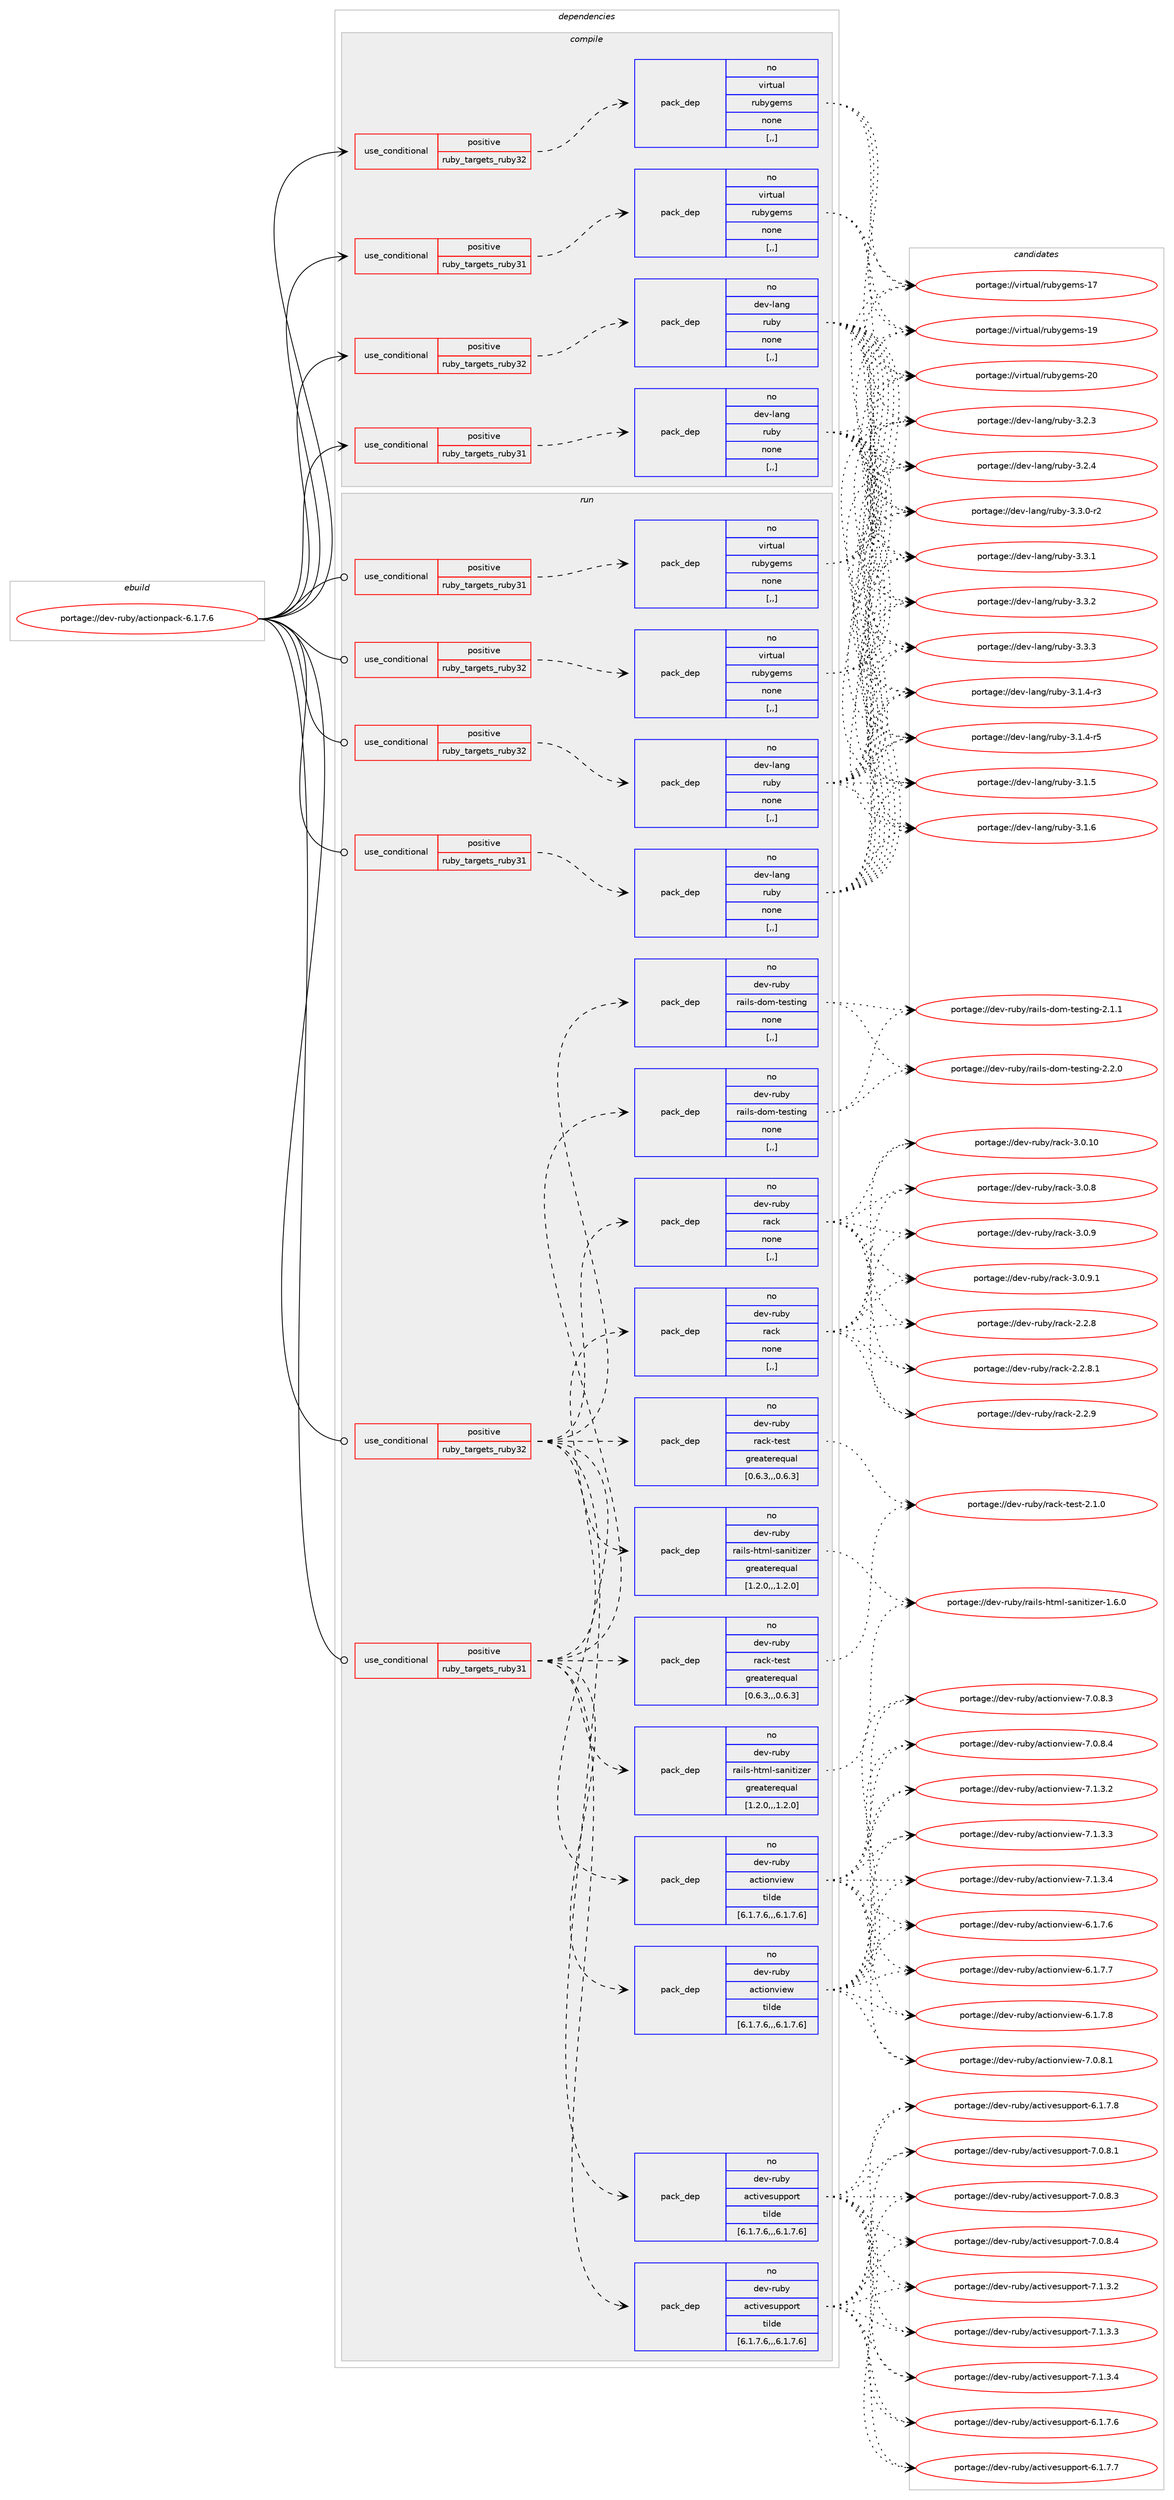 digraph prolog {

# *************
# Graph options
# *************

newrank=true;
concentrate=true;
compound=true;
graph [rankdir=LR,fontname=Helvetica,fontsize=10,ranksep=1.5];#, ranksep=2.5, nodesep=0.2];
edge  [arrowhead=vee];
node  [fontname=Helvetica,fontsize=10];

# **********
# The ebuild
# **********

subgraph cluster_leftcol {
color=gray;
rank=same;
label=<<i>ebuild</i>>;
id [label="portage://dev-ruby/actionpack-6.1.7.6", color=red, width=4, href="../dev-ruby/actionpack-6.1.7.6.svg"];
}

# ****************
# The dependencies
# ****************

subgraph cluster_midcol {
color=gray;
label=<<i>dependencies</i>>;
subgraph cluster_compile {
fillcolor="#eeeeee";
style=filled;
label=<<i>compile</i>>;
subgraph cond41866 {
dependency169367 [label=<<TABLE BORDER="0" CELLBORDER="1" CELLSPACING="0" CELLPADDING="4"><TR><TD ROWSPAN="3" CELLPADDING="10">use_conditional</TD></TR><TR><TD>positive</TD></TR><TR><TD>ruby_targets_ruby31</TD></TR></TABLE>>, shape=none, color=red];
subgraph pack126261 {
dependency169368 [label=<<TABLE BORDER="0" CELLBORDER="1" CELLSPACING="0" CELLPADDING="4" WIDTH="220"><TR><TD ROWSPAN="6" CELLPADDING="30">pack_dep</TD></TR><TR><TD WIDTH="110">no</TD></TR><TR><TD>dev-lang</TD></TR><TR><TD>ruby</TD></TR><TR><TD>none</TD></TR><TR><TD>[,,]</TD></TR></TABLE>>, shape=none, color=blue];
}
dependency169367:e -> dependency169368:w [weight=20,style="dashed",arrowhead="vee"];
}
id:e -> dependency169367:w [weight=20,style="solid",arrowhead="vee"];
subgraph cond41867 {
dependency169369 [label=<<TABLE BORDER="0" CELLBORDER="1" CELLSPACING="0" CELLPADDING="4"><TR><TD ROWSPAN="3" CELLPADDING="10">use_conditional</TD></TR><TR><TD>positive</TD></TR><TR><TD>ruby_targets_ruby31</TD></TR></TABLE>>, shape=none, color=red];
subgraph pack126262 {
dependency169370 [label=<<TABLE BORDER="0" CELLBORDER="1" CELLSPACING="0" CELLPADDING="4" WIDTH="220"><TR><TD ROWSPAN="6" CELLPADDING="30">pack_dep</TD></TR><TR><TD WIDTH="110">no</TD></TR><TR><TD>virtual</TD></TR><TR><TD>rubygems</TD></TR><TR><TD>none</TD></TR><TR><TD>[,,]</TD></TR></TABLE>>, shape=none, color=blue];
}
dependency169369:e -> dependency169370:w [weight=20,style="dashed",arrowhead="vee"];
}
id:e -> dependency169369:w [weight=20,style="solid",arrowhead="vee"];
subgraph cond41868 {
dependency169371 [label=<<TABLE BORDER="0" CELLBORDER="1" CELLSPACING="0" CELLPADDING="4"><TR><TD ROWSPAN="3" CELLPADDING="10">use_conditional</TD></TR><TR><TD>positive</TD></TR><TR><TD>ruby_targets_ruby32</TD></TR></TABLE>>, shape=none, color=red];
subgraph pack126263 {
dependency169372 [label=<<TABLE BORDER="0" CELLBORDER="1" CELLSPACING="0" CELLPADDING="4" WIDTH="220"><TR><TD ROWSPAN="6" CELLPADDING="30">pack_dep</TD></TR><TR><TD WIDTH="110">no</TD></TR><TR><TD>dev-lang</TD></TR><TR><TD>ruby</TD></TR><TR><TD>none</TD></TR><TR><TD>[,,]</TD></TR></TABLE>>, shape=none, color=blue];
}
dependency169371:e -> dependency169372:w [weight=20,style="dashed",arrowhead="vee"];
}
id:e -> dependency169371:w [weight=20,style="solid",arrowhead="vee"];
subgraph cond41869 {
dependency169373 [label=<<TABLE BORDER="0" CELLBORDER="1" CELLSPACING="0" CELLPADDING="4"><TR><TD ROWSPAN="3" CELLPADDING="10">use_conditional</TD></TR><TR><TD>positive</TD></TR><TR><TD>ruby_targets_ruby32</TD></TR></TABLE>>, shape=none, color=red];
subgraph pack126264 {
dependency169374 [label=<<TABLE BORDER="0" CELLBORDER="1" CELLSPACING="0" CELLPADDING="4" WIDTH="220"><TR><TD ROWSPAN="6" CELLPADDING="30">pack_dep</TD></TR><TR><TD WIDTH="110">no</TD></TR><TR><TD>virtual</TD></TR><TR><TD>rubygems</TD></TR><TR><TD>none</TD></TR><TR><TD>[,,]</TD></TR></TABLE>>, shape=none, color=blue];
}
dependency169373:e -> dependency169374:w [weight=20,style="dashed",arrowhead="vee"];
}
id:e -> dependency169373:w [weight=20,style="solid",arrowhead="vee"];
}
subgraph cluster_compileandrun {
fillcolor="#eeeeee";
style=filled;
label=<<i>compile and run</i>>;
}
subgraph cluster_run {
fillcolor="#eeeeee";
style=filled;
label=<<i>run</i>>;
subgraph cond41870 {
dependency169375 [label=<<TABLE BORDER="0" CELLBORDER="1" CELLSPACING="0" CELLPADDING="4"><TR><TD ROWSPAN="3" CELLPADDING="10">use_conditional</TD></TR><TR><TD>positive</TD></TR><TR><TD>ruby_targets_ruby31</TD></TR></TABLE>>, shape=none, color=red];
subgraph pack126265 {
dependency169376 [label=<<TABLE BORDER="0" CELLBORDER="1" CELLSPACING="0" CELLPADDING="4" WIDTH="220"><TR><TD ROWSPAN="6" CELLPADDING="30">pack_dep</TD></TR><TR><TD WIDTH="110">no</TD></TR><TR><TD>dev-lang</TD></TR><TR><TD>ruby</TD></TR><TR><TD>none</TD></TR><TR><TD>[,,]</TD></TR></TABLE>>, shape=none, color=blue];
}
dependency169375:e -> dependency169376:w [weight=20,style="dashed",arrowhead="vee"];
}
id:e -> dependency169375:w [weight=20,style="solid",arrowhead="odot"];
subgraph cond41871 {
dependency169377 [label=<<TABLE BORDER="0" CELLBORDER="1" CELLSPACING="0" CELLPADDING="4"><TR><TD ROWSPAN="3" CELLPADDING="10">use_conditional</TD></TR><TR><TD>positive</TD></TR><TR><TD>ruby_targets_ruby31</TD></TR></TABLE>>, shape=none, color=red];
subgraph pack126266 {
dependency169378 [label=<<TABLE BORDER="0" CELLBORDER="1" CELLSPACING="0" CELLPADDING="4" WIDTH="220"><TR><TD ROWSPAN="6" CELLPADDING="30">pack_dep</TD></TR><TR><TD WIDTH="110">no</TD></TR><TR><TD>dev-ruby</TD></TR><TR><TD>activesupport</TD></TR><TR><TD>tilde</TD></TR><TR><TD>[6.1.7.6,,,6.1.7.6]</TD></TR></TABLE>>, shape=none, color=blue];
}
dependency169377:e -> dependency169378:w [weight=20,style="dashed",arrowhead="vee"];
subgraph pack126267 {
dependency169379 [label=<<TABLE BORDER="0" CELLBORDER="1" CELLSPACING="0" CELLPADDING="4" WIDTH="220"><TR><TD ROWSPAN="6" CELLPADDING="30">pack_dep</TD></TR><TR><TD WIDTH="110">no</TD></TR><TR><TD>dev-ruby</TD></TR><TR><TD>actionview</TD></TR><TR><TD>tilde</TD></TR><TR><TD>[6.1.7.6,,,6.1.7.6]</TD></TR></TABLE>>, shape=none, color=blue];
}
dependency169377:e -> dependency169379:w [weight=20,style="dashed",arrowhead="vee"];
subgraph pack126268 {
dependency169380 [label=<<TABLE BORDER="0" CELLBORDER="1" CELLSPACING="0" CELLPADDING="4" WIDTH="220"><TR><TD ROWSPAN="6" CELLPADDING="30">pack_dep</TD></TR><TR><TD WIDTH="110">no</TD></TR><TR><TD>dev-ruby</TD></TR><TR><TD>rack</TD></TR><TR><TD>none</TD></TR><TR><TD>[,,]</TD></TR></TABLE>>, shape=none, color=blue];
}
dependency169377:e -> dependency169380:w [weight=20,style="dashed",arrowhead="vee"];
subgraph pack126269 {
dependency169381 [label=<<TABLE BORDER="0" CELLBORDER="1" CELLSPACING="0" CELLPADDING="4" WIDTH="220"><TR><TD ROWSPAN="6" CELLPADDING="30">pack_dep</TD></TR><TR><TD WIDTH="110">no</TD></TR><TR><TD>dev-ruby</TD></TR><TR><TD>rack-test</TD></TR><TR><TD>greaterequal</TD></TR><TR><TD>[0.6.3,,,0.6.3]</TD></TR></TABLE>>, shape=none, color=blue];
}
dependency169377:e -> dependency169381:w [weight=20,style="dashed",arrowhead="vee"];
subgraph pack126270 {
dependency169382 [label=<<TABLE BORDER="0" CELLBORDER="1" CELLSPACING="0" CELLPADDING="4" WIDTH="220"><TR><TD ROWSPAN="6" CELLPADDING="30">pack_dep</TD></TR><TR><TD WIDTH="110">no</TD></TR><TR><TD>dev-ruby</TD></TR><TR><TD>rails-html-sanitizer</TD></TR><TR><TD>greaterequal</TD></TR><TR><TD>[1.2.0,,,1.2.0]</TD></TR></TABLE>>, shape=none, color=blue];
}
dependency169377:e -> dependency169382:w [weight=20,style="dashed",arrowhead="vee"];
subgraph pack126271 {
dependency169383 [label=<<TABLE BORDER="0" CELLBORDER="1" CELLSPACING="0" CELLPADDING="4" WIDTH="220"><TR><TD ROWSPAN="6" CELLPADDING="30">pack_dep</TD></TR><TR><TD WIDTH="110">no</TD></TR><TR><TD>dev-ruby</TD></TR><TR><TD>rails-dom-testing</TD></TR><TR><TD>none</TD></TR><TR><TD>[,,]</TD></TR></TABLE>>, shape=none, color=blue];
}
dependency169377:e -> dependency169383:w [weight=20,style="dashed",arrowhead="vee"];
}
id:e -> dependency169377:w [weight=20,style="solid",arrowhead="odot"];
subgraph cond41872 {
dependency169384 [label=<<TABLE BORDER="0" CELLBORDER="1" CELLSPACING="0" CELLPADDING="4"><TR><TD ROWSPAN="3" CELLPADDING="10">use_conditional</TD></TR><TR><TD>positive</TD></TR><TR><TD>ruby_targets_ruby31</TD></TR></TABLE>>, shape=none, color=red];
subgraph pack126272 {
dependency169385 [label=<<TABLE BORDER="0" CELLBORDER="1" CELLSPACING="0" CELLPADDING="4" WIDTH="220"><TR><TD ROWSPAN="6" CELLPADDING="30">pack_dep</TD></TR><TR><TD WIDTH="110">no</TD></TR><TR><TD>virtual</TD></TR><TR><TD>rubygems</TD></TR><TR><TD>none</TD></TR><TR><TD>[,,]</TD></TR></TABLE>>, shape=none, color=blue];
}
dependency169384:e -> dependency169385:w [weight=20,style="dashed",arrowhead="vee"];
}
id:e -> dependency169384:w [weight=20,style="solid",arrowhead="odot"];
subgraph cond41873 {
dependency169386 [label=<<TABLE BORDER="0" CELLBORDER="1" CELLSPACING="0" CELLPADDING="4"><TR><TD ROWSPAN="3" CELLPADDING="10">use_conditional</TD></TR><TR><TD>positive</TD></TR><TR><TD>ruby_targets_ruby32</TD></TR></TABLE>>, shape=none, color=red];
subgraph pack126273 {
dependency169387 [label=<<TABLE BORDER="0" CELLBORDER="1" CELLSPACING="0" CELLPADDING="4" WIDTH="220"><TR><TD ROWSPAN="6" CELLPADDING="30">pack_dep</TD></TR><TR><TD WIDTH="110">no</TD></TR><TR><TD>dev-lang</TD></TR><TR><TD>ruby</TD></TR><TR><TD>none</TD></TR><TR><TD>[,,]</TD></TR></TABLE>>, shape=none, color=blue];
}
dependency169386:e -> dependency169387:w [weight=20,style="dashed",arrowhead="vee"];
}
id:e -> dependency169386:w [weight=20,style="solid",arrowhead="odot"];
subgraph cond41874 {
dependency169388 [label=<<TABLE BORDER="0" CELLBORDER="1" CELLSPACING="0" CELLPADDING="4"><TR><TD ROWSPAN="3" CELLPADDING="10">use_conditional</TD></TR><TR><TD>positive</TD></TR><TR><TD>ruby_targets_ruby32</TD></TR></TABLE>>, shape=none, color=red];
subgraph pack126274 {
dependency169389 [label=<<TABLE BORDER="0" CELLBORDER="1" CELLSPACING="0" CELLPADDING="4" WIDTH="220"><TR><TD ROWSPAN="6" CELLPADDING="30">pack_dep</TD></TR><TR><TD WIDTH="110">no</TD></TR><TR><TD>dev-ruby</TD></TR><TR><TD>activesupport</TD></TR><TR><TD>tilde</TD></TR><TR><TD>[6.1.7.6,,,6.1.7.6]</TD></TR></TABLE>>, shape=none, color=blue];
}
dependency169388:e -> dependency169389:w [weight=20,style="dashed",arrowhead="vee"];
subgraph pack126275 {
dependency169390 [label=<<TABLE BORDER="0" CELLBORDER="1" CELLSPACING="0" CELLPADDING="4" WIDTH="220"><TR><TD ROWSPAN="6" CELLPADDING="30">pack_dep</TD></TR><TR><TD WIDTH="110">no</TD></TR><TR><TD>dev-ruby</TD></TR><TR><TD>actionview</TD></TR><TR><TD>tilde</TD></TR><TR><TD>[6.1.7.6,,,6.1.7.6]</TD></TR></TABLE>>, shape=none, color=blue];
}
dependency169388:e -> dependency169390:w [weight=20,style="dashed",arrowhead="vee"];
subgraph pack126276 {
dependency169391 [label=<<TABLE BORDER="0" CELLBORDER="1" CELLSPACING="0" CELLPADDING="4" WIDTH="220"><TR><TD ROWSPAN="6" CELLPADDING="30">pack_dep</TD></TR><TR><TD WIDTH="110">no</TD></TR><TR><TD>dev-ruby</TD></TR><TR><TD>rack</TD></TR><TR><TD>none</TD></TR><TR><TD>[,,]</TD></TR></TABLE>>, shape=none, color=blue];
}
dependency169388:e -> dependency169391:w [weight=20,style="dashed",arrowhead="vee"];
subgraph pack126277 {
dependency169392 [label=<<TABLE BORDER="0" CELLBORDER="1" CELLSPACING="0" CELLPADDING="4" WIDTH="220"><TR><TD ROWSPAN="6" CELLPADDING="30">pack_dep</TD></TR><TR><TD WIDTH="110">no</TD></TR><TR><TD>dev-ruby</TD></TR><TR><TD>rack-test</TD></TR><TR><TD>greaterequal</TD></TR><TR><TD>[0.6.3,,,0.6.3]</TD></TR></TABLE>>, shape=none, color=blue];
}
dependency169388:e -> dependency169392:w [weight=20,style="dashed",arrowhead="vee"];
subgraph pack126278 {
dependency169393 [label=<<TABLE BORDER="0" CELLBORDER="1" CELLSPACING="0" CELLPADDING="4" WIDTH="220"><TR><TD ROWSPAN="6" CELLPADDING="30">pack_dep</TD></TR><TR><TD WIDTH="110">no</TD></TR><TR><TD>dev-ruby</TD></TR><TR><TD>rails-html-sanitizer</TD></TR><TR><TD>greaterequal</TD></TR><TR><TD>[1.2.0,,,1.2.0]</TD></TR></TABLE>>, shape=none, color=blue];
}
dependency169388:e -> dependency169393:w [weight=20,style="dashed",arrowhead="vee"];
subgraph pack126279 {
dependency169394 [label=<<TABLE BORDER="0" CELLBORDER="1" CELLSPACING="0" CELLPADDING="4" WIDTH="220"><TR><TD ROWSPAN="6" CELLPADDING="30">pack_dep</TD></TR><TR><TD WIDTH="110">no</TD></TR><TR><TD>dev-ruby</TD></TR><TR><TD>rails-dom-testing</TD></TR><TR><TD>none</TD></TR><TR><TD>[,,]</TD></TR></TABLE>>, shape=none, color=blue];
}
dependency169388:e -> dependency169394:w [weight=20,style="dashed",arrowhead="vee"];
}
id:e -> dependency169388:w [weight=20,style="solid",arrowhead="odot"];
subgraph cond41875 {
dependency169395 [label=<<TABLE BORDER="0" CELLBORDER="1" CELLSPACING="0" CELLPADDING="4"><TR><TD ROWSPAN="3" CELLPADDING="10">use_conditional</TD></TR><TR><TD>positive</TD></TR><TR><TD>ruby_targets_ruby32</TD></TR></TABLE>>, shape=none, color=red];
subgraph pack126280 {
dependency169396 [label=<<TABLE BORDER="0" CELLBORDER="1" CELLSPACING="0" CELLPADDING="4" WIDTH="220"><TR><TD ROWSPAN="6" CELLPADDING="30">pack_dep</TD></TR><TR><TD WIDTH="110">no</TD></TR><TR><TD>virtual</TD></TR><TR><TD>rubygems</TD></TR><TR><TD>none</TD></TR><TR><TD>[,,]</TD></TR></TABLE>>, shape=none, color=blue];
}
dependency169395:e -> dependency169396:w [weight=20,style="dashed",arrowhead="vee"];
}
id:e -> dependency169395:w [weight=20,style="solid",arrowhead="odot"];
}
}

# **************
# The candidates
# **************

subgraph cluster_choices {
rank=same;
color=gray;
label=<<i>candidates</i>>;

subgraph choice126261 {
color=black;
nodesep=1;
choice100101118451089711010347114117981214551464946524511451 [label="portage://dev-lang/ruby-3.1.4-r3", color=red, width=4,href="../dev-lang/ruby-3.1.4-r3.svg"];
choice100101118451089711010347114117981214551464946524511453 [label="portage://dev-lang/ruby-3.1.4-r5", color=red, width=4,href="../dev-lang/ruby-3.1.4-r5.svg"];
choice10010111845108971101034711411798121455146494653 [label="portage://dev-lang/ruby-3.1.5", color=red, width=4,href="../dev-lang/ruby-3.1.5.svg"];
choice10010111845108971101034711411798121455146494654 [label="portage://dev-lang/ruby-3.1.6", color=red, width=4,href="../dev-lang/ruby-3.1.6.svg"];
choice10010111845108971101034711411798121455146504651 [label="portage://dev-lang/ruby-3.2.3", color=red, width=4,href="../dev-lang/ruby-3.2.3.svg"];
choice10010111845108971101034711411798121455146504652 [label="portage://dev-lang/ruby-3.2.4", color=red, width=4,href="../dev-lang/ruby-3.2.4.svg"];
choice100101118451089711010347114117981214551465146484511450 [label="portage://dev-lang/ruby-3.3.0-r2", color=red, width=4,href="../dev-lang/ruby-3.3.0-r2.svg"];
choice10010111845108971101034711411798121455146514649 [label="portage://dev-lang/ruby-3.3.1", color=red, width=4,href="../dev-lang/ruby-3.3.1.svg"];
choice10010111845108971101034711411798121455146514650 [label="portage://dev-lang/ruby-3.3.2", color=red, width=4,href="../dev-lang/ruby-3.3.2.svg"];
choice10010111845108971101034711411798121455146514651 [label="portage://dev-lang/ruby-3.3.3", color=red, width=4,href="../dev-lang/ruby-3.3.3.svg"];
dependency169368:e -> choice100101118451089711010347114117981214551464946524511451:w [style=dotted,weight="100"];
dependency169368:e -> choice100101118451089711010347114117981214551464946524511453:w [style=dotted,weight="100"];
dependency169368:e -> choice10010111845108971101034711411798121455146494653:w [style=dotted,weight="100"];
dependency169368:e -> choice10010111845108971101034711411798121455146494654:w [style=dotted,weight="100"];
dependency169368:e -> choice10010111845108971101034711411798121455146504651:w [style=dotted,weight="100"];
dependency169368:e -> choice10010111845108971101034711411798121455146504652:w [style=dotted,weight="100"];
dependency169368:e -> choice100101118451089711010347114117981214551465146484511450:w [style=dotted,weight="100"];
dependency169368:e -> choice10010111845108971101034711411798121455146514649:w [style=dotted,weight="100"];
dependency169368:e -> choice10010111845108971101034711411798121455146514650:w [style=dotted,weight="100"];
dependency169368:e -> choice10010111845108971101034711411798121455146514651:w [style=dotted,weight="100"];
}
subgraph choice126262 {
color=black;
nodesep=1;
choice118105114116117971084711411798121103101109115454955 [label="portage://virtual/rubygems-17", color=red, width=4,href="../virtual/rubygems-17.svg"];
choice118105114116117971084711411798121103101109115454957 [label="portage://virtual/rubygems-19", color=red, width=4,href="../virtual/rubygems-19.svg"];
choice118105114116117971084711411798121103101109115455048 [label="portage://virtual/rubygems-20", color=red, width=4,href="../virtual/rubygems-20.svg"];
dependency169370:e -> choice118105114116117971084711411798121103101109115454955:w [style=dotted,weight="100"];
dependency169370:e -> choice118105114116117971084711411798121103101109115454957:w [style=dotted,weight="100"];
dependency169370:e -> choice118105114116117971084711411798121103101109115455048:w [style=dotted,weight="100"];
}
subgraph choice126263 {
color=black;
nodesep=1;
choice100101118451089711010347114117981214551464946524511451 [label="portage://dev-lang/ruby-3.1.4-r3", color=red, width=4,href="../dev-lang/ruby-3.1.4-r3.svg"];
choice100101118451089711010347114117981214551464946524511453 [label="portage://dev-lang/ruby-3.1.4-r5", color=red, width=4,href="../dev-lang/ruby-3.1.4-r5.svg"];
choice10010111845108971101034711411798121455146494653 [label="portage://dev-lang/ruby-3.1.5", color=red, width=4,href="../dev-lang/ruby-3.1.5.svg"];
choice10010111845108971101034711411798121455146494654 [label="portage://dev-lang/ruby-3.1.6", color=red, width=4,href="../dev-lang/ruby-3.1.6.svg"];
choice10010111845108971101034711411798121455146504651 [label="portage://dev-lang/ruby-3.2.3", color=red, width=4,href="../dev-lang/ruby-3.2.3.svg"];
choice10010111845108971101034711411798121455146504652 [label="portage://dev-lang/ruby-3.2.4", color=red, width=4,href="../dev-lang/ruby-3.2.4.svg"];
choice100101118451089711010347114117981214551465146484511450 [label="portage://dev-lang/ruby-3.3.0-r2", color=red, width=4,href="../dev-lang/ruby-3.3.0-r2.svg"];
choice10010111845108971101034711411798121455146514649 [label="portage://dev-lang/ruby-3.3.1", color=red, width=4,href="../dev-lang/ruby-3.3.1.svg"];
choice10010111845108971101034711411798121455146514650 [label="portage://dev-lang/ruby-3.3.2", color=red, width=4,href="../dev-lang/ruby-3.3.2.svg"];
choice10010111845108971101034711411798121455146514651 [label="portage://dev-lang/ruby-3.3.3", color=red, width=4,href="../dev-lang/ruby-3.3.3.svg"];
dependency169372:e -> choice100101118451089711010347114117981214551464946524511451:w [style=dotted,weight="100"];
dependency169372:e -> choice100101118451089711010347114117981214551464946524511453:w [style=dotted,weight="100"];
dependency169372:e -> choice10010111845108971101034711411798121455146494653:w [style=dotted,weight="100"];
dependency169372:e -> choice10010111845108971101034711411798121455146494654:w [style=dotted,weight="100"];
dependency169372:e -> choice10010111845108971101034711411798121455146504651:w [style=dotted,weight="100"];
dependency169372:e -> choice10010111845108971101034711411798121455146504652:w [style=dotted,weight="100"];
dependency169372:e -> choice100101118451089711010347114117981214551465146484511450:w [style=dotted,weight="100"];
dependency169372:e -> choice10010111845108971101034711411798121455146514649:w [style=dotted,weight="100"];
dependency169372:e -> choice10010111845108971101034711411798121455146514650:w [style=dotted,weight="100"];
dependency169372:e -> choice10010111845108971101034711411798121455146514651:w [style=dotted,weight="100"];
}
subgraph choice126264 {
color=black;
nodesep=1;
choice118105114116117971084711411798121103101109115454955 [label="portage://virtual/rubygems-17", color=red, width=4,href="../virtual/rubygems-17.svg"];
choice118105114116117971084711411798121103101109115454957 [label="portage://virtual/rubygems-19", color=red, width=4,href="../virtual/rubygems-19.svg"];
choice118105114116117971084711411798121103101109115455048 [label="portage://virtual/rubygems-20", color=red, width=4,href="../virtual/rubygems-20.svg"];
dependency169374:e -> choice118105114116117971084711411798121103101109115454955:w [style=dotted,weight="100"];
dependency169374:e -> choice118105114116117971084711411798121103101109115454957:w [style=dotted,weight="100"];
dependency169374:e -> choice118105114116117971084711411798121103101109115455048:w [style=dotted,weight="100"];
}
subgraph choice126265 {
color=black;
nodesep=1;
choice100101118451089711010347114117981214551464946524511451 [label="portage://dev-lang/ruby-3.1.4-r3", color=red, width=4,href="../dev-lang/ruby-3.1.4-r3.svg"];
choice100101118451089711010347114117981214551464946524511453 [label="portage://dev-lang/ruby-3.1.4-r5", color=red, width=4,href="../dev-lang/ruby-3.1.4-r5.svg"];
choice10010111845108971101034711411798121455146494653 [label="portage://dev-lang/ruby-3.1.5", color=red, width=4,href="../dev-lang/ruby-3.1.5.svg"];
choice10010111845108971101034711411798121455146494654 [label="portage://dev-lang/ruby-3.1.6", color=red, width=4,href="../dev-lang/ruby-3.1.6.svg"];
choice10010111845108971101034711411798121455146504651 [label="portage://dev-lang/ruby-3.2.3", color=red, width=4,href="../dev-lang/ruby-3.2.3.svg"];
choice10010111845108971101034711411798121455146504652 [label="portage://dev-lang/ruby-3.2.4", color=red, width=4,href="../dev-lang/ruby-3.2.4.svg"];
choice100101118451089711010347114117981214551465146484511450 [label="portage://dev-lang/ruby-3.3.0-r2", color=red, width=4,href="../dev-lang/ruby-3.3.0-r2.svg"];
choice10010111845108971101034711411798121455146514649 [label="portage://dev-lang/ruby-3.3.1", color=red, width=4,href="../dev-lang/ruby-3.3.1.svg"];
choice10010111845108971101034711411798121455146514650 [label="portage://dev-lang/ruby-3.3.2", color=red, width=4,href="../dev-lang/ruby-3.3.2.svg"];
choice10010111845108971101034711411798121455146514651 [label="portage://dev-lang/ruby-3.3.3", color=red, width=4,href="../dev-lang/ruby-3.3.3.svg"];
dependency169376:e -> choice100101118451089711010347114117981214551464946524511451:w [style=dotted,weight="100"];
dependency169376:e -> choice100101118451089711010347114117981214551464946524511453:w [style=dotted,weight="100"];
dependency169376:e -> choice10010111845108971101034711411798121455146494653:w [style=dotted,weight="100"];
dependency169376:e -> choice10010111845108971101034711411798121455146494654:w [style=dotted,weight="100"];
dependency169376:e -> choice10010111845108971101034711411798121455146504651:w [style=dotted,weight="100"];
dependency169376:e -> choice10010111845108971101034711411798121455146504652:w [style=dotted,weight="100"];
dependency169376:e -> choice100101118451089711010347114117981214551465146484511450:w [style=dotted,weight="100"];
dependency169376:e -> choice10010111845108971101034711411798121455146514649:w [style=dotted,weight="100"];
dependency169376:e -> choice10010111845108971101034711411798121455146514650:w [style=dotted,weight="100"];
dependency169376:e -> choice10010111845108971101034711411798121455146514651:w [style=dotted,weight="100"];
}
subgraph choice126266 {
color=black;
nodesep=1;
choice10010111845114117981214797991161051181011151171121121111141164554464946554654 [label="portage://dev-ruby/activesupport-6.1.7.6", color=red, width=4,href="../dev-ruby/activesupport-6.1.7.6.svg"];
choice10010111845114117981214797991161051181011151171121121111141164554464946554655 [label="portage://dev-ruby/activesupport-6.1.7.7", color=red, width=4,href="../dev-ruby/activesupport-6.1.7.7.svg"];
choice10010111845114117981214797991161051181011151171121121111141164554464946554656 [label="portage://dev-ruby/activesupport-6.1.7.8", color=red, width=4,href="../dev-ruby/activesupport-6.1.7.8.svg"];
choice10010111845114117981214797991161051181011151171121121111141164555464846564649 [label="portage://dev-ruby/activesupport-7.0.8.1", color=red, width=4,href="../dev-ruby/activesupport-7.0.8.1.svg"];
choice10010111845114117981214797991161051181011151171121121111141164555464846564651 [label="portage://dev-ruby/activesupport-7.0.8.3", color=red, width=4,href="../dev-ruby/activesupport-7.0.8.3.svg"];
choice10010111845114117981214797991161051181011151171121121111141164555464846564652 [label="portage://dev-ruby/activesupport-7.0.8.4", color=red, width=4,href="../dev-ruby/activesupport-7.0.8.4.svg"];
choice10010111845114117981214797991161051181011151171121121111141164555464946514650 [label="portage://dev-ruby/activesupport-7.1.3.2", color=red, width=4,href="../dev-ruby/activesupport-7.1.3.2.svg"];
choice10010111845114117981214797991161051181011151171121121111141164555464946514651 [label="portage://dev-ruby/activesupport-7.1.3.3", color=red, width=4,href="../dev-ruby/activesupport-7.1.3.3.svg"];
choice10010111845114117981214797991161051181011151171121121111141164555464946514652 [label="portage://dev-ruby/activesupport-7.1.3.4", color=red, width=4,href="../dev-ruby/activesupport-7.1.3.4.svg"];
dependency169378:e -> choice10010111845114117981214797991161051181011151171121121111141164554464946554654:w [style=dotted,weight="100"];
dependency169378:e -> choice10010111845114117981214797991161051181011151171121121111141164554464946554655:w [style=dotted,weight="100"];
dependency169378:e -> choice10010111845114117981214797991161051181011151171121121111141164554464946554656:w [style=dotted,weight="100"];
dependency169378:e -> choice10010111845114117981214797991161051181011151171121121111141164555464846564649:w [style=dotted,weight="100"];
dependency169378:e -> choice10010111845114117981214797991161051181011151171121121111141164555464846564651:w [style=dotted,weight="100"];
dependency169378:e -> choice10010111845114117981214797991161051181011151171121121111141164555464846564652:w [style=dotted,weight="100"];
dependency169378:e -> choice10010111845114117981214797991161051181011151171121121111141164555464946514650:w [style=dotted,weight="100"];
dependency169378:e -> choice10010111845114117981214797991161051181011151171121121111141164555464946514651:w [style=dotted,weight="100"];
dependency169378:e -> choice10010111845114117981214797991161051181011151171121121111141164555464946514652:w [style=dotted,weight="100"];
}
subgraph choice126267 {
color=black;
nodesep=1;
choice10010111845114117981214797991161051111101181051011194554464946554654 [label="portage://dev-ruby/actionview-6.1.7.6", color=red, width=4,href="../dev-ruby/actionview-6.1.7.6.svg"];
choice10010111845114117981214797991161051111101181051011194554464946554655 [label="portage://dev-ruby/actionview-6.1.7.7", color=red, width=4,href="../dev-ruby/actionview-6.1.7.7.svg"];
choice10010111845114117981214797991161051111101181051011194554464946554656 [label="portage://dev-ruby/actionview-6.1.7.8", color=red, width=4,href="../dev-ruby/actionview-6.1.7.8.svg"];
choice10010111845114117981214797991161051111101181051011194555464846564649 [label="portage://dev-ruby/actionview-7.0.8.1", color=red, width=4,href="../dev-ruby/actionview-7.0.8.1.svg"];
choice10010111845114117981214797991161051111101181051011194555464846564651 [label="portage://dev-ruby/actionview-7.0.8.3", color=red, width=4,href="../dev-ruby/actionview-7.0.8.3.svg"];
choice10010111845114117981214797991161051111101181051011194555464846564652 [label="portage://dev-ruby/actionview-7.0.8.4", color=red, width=4,href="../dev-ruby/actionview-7.0.8.4.svg"];
choice10010111845114117981214797991161051111101181051011194555464946514650 [label="portage://dev-ruby/actionview-7.1.3.2", color=red, width=4,href="../dev-ruby/actionview-7.1.3.2.svg"];
choice10010111845114117981214797991161051111101181051011194555464946514651 [label="portage://dev-ruby/actionview-7.1.3.3", color=red, width=4,href="../dev-ruby/actionview-7.1.3.3.svg"];
choice10010111845114117981214797991161051111101181051011194555464946514652 [label="portage://dev-ruby/actionview-7.1.3.4", color=red, width=4,href="../dev-ruby/actionview-7.1.3.4.svg"];
dependency169379:e -> choice10010111845114117981214797991161051111101181051011194554464946554654:w [style=dotted,weight="100"];
dependency169379:e -> choice10010111845114117981214797991161051111101181051011194554464946554655:w [style=dotted,weight="100"];
dependency169379:e -> choice10010111845114117981214797991161051111101181051011194554464946554656:w [style=dotted,weight="100"];
dependency169379:e -> choice10010111845114117981214797991161051111101181051011194555464846564649:w [style=dotted,weight="100"];
dependency169379:e -> choice10010111845114117981214797991161051111101181051011194555464846564651:w [style=dotted,weight="100"];
dependency169379:e -> choice10010111845114117981214797991161051111101181051011194555464846564652:w [style=dotted,weight="100"];
dependency169379:e -> choice10010111845114117981214797991161051111101181051011194555464946514650:w [style=dotted,weight="100"];
dependency169379:e -> choice10010111845114117981214797991161051111101181051011194555464946514651:w [style=dotted,weight="100"];
dependency169379:e -> choice10010111845114117981214797991161051111101181051011194555464946514652:w [style=dotted,weight="100"];
}
subgraph choice126268 {
color=black;
nodesep=1;
choice1001011184511411798121471149799107455046504656 [label="portage://dev-ruby/rack-2.2.8", color=red, width=4,href="../dev-ruby/rack-2.2.8.svg"];
choice10010111845114117981214711497991074550465046564649 [label="portage://dev-ruby/rack-2.2.8.1", color=red, width=4,href="../dev-ruby/rack-2.2.8.1.svg"];
choice1001011184511411798121471149799107455046504657 [label="portage://dev-ruby/rack-2.2.9", color=red, width=4,href="../dev-ruby/rack-2.2.9.svg"];
choice100101118451141179812147114979910745514648464948 [label="portage://dev-ruby/rack-3.0.10", color=red, width=4,href="../dev-ruby/rack-3.0.10.svg"];
choice1001011184511411798121471149799107455146484656 [label="portage://dev-ruby/rack-3.0.8", color=red, width=4,href="../dev-ruby/rack-3.0.8.svg"];
choice1001011184511411798121471149799107455146484657 [label="portage://dev-ruby/rack-3.0.9", color=red, width=4,href="../dev-ruby/rack-3.0.9.svg"];
choice10010111845114117981214711497991074551464846574649 [label="portage://dev-ruby/rack-3.0.9.1", color=red, width=4,href="../dev-ruby/rack-3.0.9.1.svg"];
dependency169380:e -> choice1001011184511411798121471149799107455046504656:w [style=dotted,weight="100"];
dependency169380:e -> choice10010111845114117981214711497991074550465046564649:w [style=dotted,weight="100"];
dependency169380:e -> choice1001011184511411798121471149799107455046504657:w [style=dotted,weight="100"];
dependency169380:e -> choice100101118451141179812147114979910745514648464948:w [style=dotted,weight="100"];
dependency169380:e -> choice1001011184511411798121471149799107455146484656:w [style=dotted,weight="100"];
dependency169380:e -> choice1001011184511411798121471149799107455146484657:w [style=dotted,weight="100"];
dependency169380:e -> choice10010111845114117981214711497991074551464846574649:w [style=dotted,weight="100"];
}
subgraph choice126269 {
color=black;
nodesep=1;
choice100101118451141179812147114979910745116101115116455046494648 [label="portage://dev-ruby/rack-test-2.1.0", color=red, width=4,href="../dev-ruby/rack-test-2.1.0.svg"];
dependency169381:e -> choice100101118451141179812147114979910745116101115116455046494648:w [style=dotted,weight="100"];
}
subgraph choice126270 {
color=black;
nodesep=1;
choice10010111845114117981214711497105108115451041161091084511597110105116105122101114454946544648 [label="portage://dev-ruby/rails-html-sanitizer-1.6.0", color=red, width=4,href="../dev-ruby/rails-html-sanitizer-1.6.0.svg"];
dependency169382:e -> choice10010111845114117981214711497105108115451041161091084511597110105116105122101114454946544648:w [style=dotted,weight="100"];
}
subgraph choice126271 {
color=black;
nodesep=1;
choice100101118451141179812147114971051081154510011110945116101115116105110103455046494649 [label="portage://dev-ruby/rails-dom-testing-2.1.1", color=red, width=4,href="../dev-ruby/rails-dom-testing-2.1.1.svg"];
choice100101118451141179812147114971051081154510011110945116101115116105110103455046504648 [label="portage://dev-ruby/rails-dom-testing-2.2.0", color=red, width=4,href="../dev-ruby/rails-dom-testing-2.2.0.svg"];
dependency169383:e -> choice100101118451141179812147114971051081154510011110945116101115116105110103455046494649:w [style=dotted,weight="100"];
dependency169383:e -> choice100101118451141179812147114971051081154510011110945116101115116105110103455046504648:w [style=dotted,weight="100"];
}
subgraph choice126272 {
color=black;
nodesep=1;
choice118105114116117971084711411798121103101109115454955 [label="portage://virtual/rubygems-17", color=red, width=4,href="../virtual/rubygems-17.svg"];
choice118105114116117971084711411798121103101109115454957 [label="portage://virtual/rubygems-19", color=red, width=4,href="../virtual/rubygems-19.svg"];
choice118105114116117971084711411798121103101109115455048 [label="portage://virtual/rubygems-20", color=red, width=4,href="../virtual/rubygems-20.svg"];
dependency169385:e -> choice118105114116117971084711411798121103101109115454955:w [style=dotted,weight="100"];
dependency169385:e -> choice118105114116117971084711411798121103101109115454957:w [style=dotted,weight="100"];
dependency169385:e -> choice118105114116117971084711411798121103101109115455048:w [style=dotted,weight="100"];
}
subgraph choice126273 {
color=black;
nodesep=1;
choice100101118451089711010347114117981214551464946524511451 [label="portage://dev-lang/ruby-3.1.4-r3", color=red, width=4,href="../dev-lang/ruby-3.1.4-r3.svg"];
choice100101118451089711010347114117981214551464946524511453 [label="portage://dev-lang/ruby-3.1.4-r5", color=red, width=4,href="../dev-lang/ruby-3.1.4-r5.svg"];
choice10010111845108971101034711411798121455146494653 [label="portage://dev-lang/ruby-3.1.5", color=red, width=4,href="../dev-lang/ruby-3.1.5.svg"];
choice10010111845108971101034711411798121455146494654 [label="portage://dev-lang/ruby-3.1.6", color=red, width=4,href="../dev-lang/ruby-3.1.6.svg"];
choice10010111845108971101034711411798121455146504651 [label="portage://dev-lang/ruby-3.2.3", color=red, width=4,href="../dev-lang/ruby-3.2.3.svg"];
choice10010111845108971101034711411798121455146504652 [label="portage://dev-lang/ruby-3.2.4", color=red, width=4,href="../dev-lang/ruby-3.2.4.svg"];
choice100101118451089711010347114117981214551465146484511450 [label="portage://dev-lang/ruby-3.3.0-r2", color=red, width=4,href="../dev-lang/ruby-3.3.0-r2.svg"];
choice10010111845108971101034711411798121455146514649 [label="portage://dev-lang/ruby-3.3.1", color=red, width=4,href="../dev-lang/ruby-3.3.1.svg"];
choice10010111845108971101034711411798121455146514650 [label="portage://dev-lang/ruby-3.3.2", color=red, width=4,href="../dev-lang/ruby-3.3.2.svg"];
choice10010111845108971101034711411798121455146514651 [label="portage://dev-lang/ruby-3.3.3", color=red, width=4,href="../dev-lang/ruby-3.3.3.svg"];
dependency169387:e -> choice100101118451089711010347114117981214551464946524511451:w [style=dotted,weight="100"];
dependency169387:e -> choice100101118451089711010347114117981214551464946524511453:w [style=dotted,weight="100"];
dependency169387:e -> choice10010111845108971101034711411798121455146494653:w [style=dotted,weight="100"];
dependency169387:e -> choice10010111845108971101034711411798121455146494654:w [style=dotted,weight="100"];
dependency169387:e -> choice10010111845108971101034711411798121455146504651:w [style=dotted,weight="100"];
dependency169387:e -> choice10010111845108971101034711411798121455146504652:w [style=dotted,weight="100"];
dependency169387:e -> choice100101118451089711010347114117981214551465146484511450:w [style=dotted,weight="100"];
dependency169387:e -> choice10010111845108971101034711411798121455146514649:w [style=dotted,weight="100"];
dependency169387:e -> choice10010111845108971101034711411798121455146514650:w [style=dotted,weight="100"];
dependency169387:e -> choice10010111845108971101034711411798121455146514651:w [style=dotted,weight="100"];
}
subgraph choice126274 {
color=black;
nodesep=1;
choice10010111845114117981214797991161051181011151171121121111141164554464946554654 [label="portage://dev-ruby/activesupport-6.1.7.6", color=red, width=4,href="../dev-ruby/activesupport-6.1.7.6.svg"];
choice10010111845114117981214797991161051181011151171121121111141164554464946554655 [label="portage://dev-ruby/activesupport-6.1.7.7", color=red, width=4,href="../dev-ruby/activesupport-6.1.7.7.svg"];
choice10010111845114117981214797991161051181011151171121121111141164554464946554656 [label="portage://dev-ruby/activesupport-6.1.7.8", color=red, width=4,href="../dev-ruby/activesupport-6.1.7.8.svg"];
choice10010111845114117981214797991161051181011151171121121111141164555464846564649 [label="portage://dev-ruby/activesupport-7.0.8.1", color=red, width=4,href="../dev-ruby/activesupport-7.0.8.1.svg"];
choice10010111845114117981214797991161051181011151171121121111141164555464846564651 [label="portage://dev-ruby/activesupport-7.0.8.3", color=red, width=4,href="../dev-ruby/activesupport-7.0.8.3.svg"];
choice10010111845114117981214797991161051181011151171121121111141164555464846564652 [label="portage://dev-ruby/activesupport-7.0.8.4", color=red, width=4,href="../dev-ruby/activesupport-7.0.8.4.svg"];
choice10010111845114117981214797991161051181011151171121121111141164555464946514650 [label="portage://dev-ruby/activesupport-7.1.3.2", color=red, width=4,href="../dev-ruby/activesupport-7.1.3.2.svg"];
choice10010111845114117981214797991161051181011151171121121111141164555464946514651 [label="portage://dev-ruby/activesupport-7.1.3.3", color=red, width=4,href="../dev-ruby/activesupport-7.1.3.3.svg"];
choice10010111845114117981214797991161051181011151171121121111141164555464946514652 [label="portage://dev-ruby/activesupport-7.1.3.4", color=red, width=4,href="../dev-ruby/activesupport-7.1.3.4.svg"];
dependency169389:e -> choice10010111845114117981214797991161051181011151171121121111141164554464946554654:w [style=dotted,weight="100"];
dependency169389:e -> choice10010111845114117981214797991161051181011151171121121111141164554464946554655:w [style=dotted,weight="100"];
dependency169389:e -> choice10010111845114117981214797991161051181011151171121121111141164554464946554656:w [style=dotted,weight="100"];
dependency169389:e -> choice10010111845114117981214797991161051181011151171121121111141164555464846564649:w [style=dotted,weight="100"];
dependency169389:e -> choice10010111845114117981214797991161051181011151171121121111141164555464846564651:w [style=dotted,weight="100"];
dependency169389:e -> choice10010111845114117981214797991161051181011151171121121111141164555464846564652:w [style=dotted,weight="100"];
dependency169389:e -> choice10010111845114117981214797991161051181011151171121121111141164555464946514650:w [style=dotted,weight="100"];
dependency169389:e -> choice10010111845114117981214797991161051181011151171121121111141164555464946514651:w [style=dotted,weight="100"];
dependency169389:e -> choice10010111845114117981214797991161051181011151171121121111141164555464946514652:w [style=dotted,weight="100"];
}
subgraph choice126275 {
color=black;
nodesep=1;
choice10010111845114117981214797991161051111101181051011194554464946554654 [label="portage://dev-ruby/actionview-6.1.7.6", color=red, width=4,href="../dev-ruby/actionview-6.1.7.6.svg"];
choice10010111845114117981214797991161051111101181051011194554464946554655 [label="portage://dev-ruby/actionview-6.1.7.7", color=red, width=4,href="../dev-ruby/actionview-6.1.7.7.svg"];
choice10010111845114117981214797991161051111101181051011194554464946554656 [label="portage://dev-ruby/actionview-6.1.7.8", color=red, width=4,href="../dev-ruby/actionview-6.1.7.8.svg"];
choice10010111845114117981214797991161051111101181051011194555464846564649 [label="portage://dev-ruby/actionview-7.0.8.1", color=red, width=4,href="../dev-ruby/actionview-7.0.8.1.svg"];
choice10010111845114117981214797991161051111101181051011194555464846564651 [label="portage://dev-ruby/actionview-7.0.8.3", color=red, width=4,href="../dev-ruby/actionview-7.0.8.3.svg"];
choice10010111845114117981214797991161051111101181051011194555464846564652 [label="portage://dev-ruby/actionview-7.0.8.4", color=red, width=4,href="../dev-ruby/actionview-7.0.8.4.svg"];
choice10010111845114117981214797991161051111101181051011194555464946514650 [label="portage://dev-ruby/actionview-7.1.3.2", color=red, width=4,href="../dev-ruby/actionview-7.1.3.2.svg"];
choice10010111845114117981214797991161051111101181051011194555464946514651 [label="portage://dev-ruby/actionview-7.1.3.3", color=red, width=4,href="../dev-ruby/actionview-7.1.3.3.svg"];
choice10010111845114117981214797991161051111101181051011194555464946514652 [label="portage://dev-ruby/actionview-7.1.3.4", color=red, width=4,href="../dev-ruby/actionview-7.1.3.4.svg"];
dependency169390:e -> choice10010111845114117981214797991161051111101181051011194554464946554654:w [style=dotted,weight="100"];
dependency169390:e -> choice10010111845114117981214797991161051111101181051011194554464946554655:w [style=dotted,weight="100"];
dependency169390:e -> choice10010111845114117981214797991161051111101181051011194554464946554656:w [style=dotted,weight="100"];
dependency169390:e -> choice10010111845114117981214797991161051111101181051011194555464846564649:w [style=dotted,weight="100"];
dependency169390:e -> choice10010111845114117981214797991161051111101181051011194555464846564651:w [style=dotted,weight="100"];
dependency169390:e -> choice10010111845114117981214797991161051111101181051011194555464846564652:w [style=dotted,weight="100"];
dependency169390:e -> choice10010111845114117981214797991161051111101181051011194555464946514650:w [style=dotted,weight="100"];
dependency169390:e -> choice10010111845114117981214797991161051111101181051011194555464946514651:w [style=dotted,weight="100"];
dependency169390:e -> choice10010111845114117981214797991161051111101181051011194555464946514652:w [style=dotted,weight="100"];
}
subgraph choice126276 {
color=black;
nodesep=1;
choice1001011184511411798121471149799107455046504656 [label="portage://dev-ruby/rack-2.2.8", color=red, width=4,href="../dev-ruby/rack-2.2.8.svg"];
choice10010111845114117981214711497991074550465046564649 [label="portage://dev-ruby/rack-2.2.8.1", color=red, width=4,href="../dev-ruby/rack-2.2.8.1.svg"];
choice1001011184511411798121471149799107455046504657 [label="portage://dev-ruby/rack-2.2.9", color=red, width=4,href="../dev-ruby/rack-2.2.9.svg"];
choice100101118451141179812147114979910745514648464948 [label="portage://dev-ruby/rack-3.0.10", color=red, width=4,href="../dev-ruby/rack-3.0.10.svg"];
choice1001011184511411798121471149799107455146484656 [label="portage://dev-ruby/rack-3.0.8", color=red, width=4,href="../dev-ruby/rack-3.0.8.svg"];
choice1001011184511411798121471149799107455146484657 [label="portage://dev-ruby/rack-3.0.9", color=red, width=4,href="../dev-ruby/rack-3.0.9.svg"];
choice10010111845114117981214711497991074551464846574649 [label="portage://dev-ruby/rack-3.0.9.1", color=red, width=4,href="../dev-ruby/rack-3.0.9.1.svg"];
dependency169391:e -> choice1001011184511411798121471149799107455046504656:w [style=dotted,weight="100"];
dependency169391:e -> choice10010111845114117981214711497991074550465046564649:w [style=dotted,weight="100"];
dependency169391:e -> choice1001011184511411798121471149799107455046504657:w [style=dotted,weight="100"];
dependency169391:e -> choice100101118451141179812147114979910745514648464948:w [style=dotted,weight="100"];
dependency169391:e -> choice1001011184511411798121471149799107455146484656:w [style=dotted,weight="100"];
dependency169391:e -> choice1001011184511411798121471149799107455146484657:w [style=dotted,weight="100"];
dependency169391:e -> choice10010111845114117981214711497991074551464846574649:w [style=dotted,weight="100"];
}
subgraph choice126277 {
color=black;
nodesep=1;
choice100101118451141179812147114979910745116101115116455046494648 [label="portage://dev-ruby/rack-test-2.1.0", color=red, width=4,href="../dev-ruby/rack-test-2.1.0.svg"];
dependency169392:e -> choice100101118451141179812147114979910745116101115116455046494648:w [style=dotted,weight="100"];
}
subgraph choice126278 {
color=black;
nodesep=1;
choice10010111845114117981214711497105108115451041161091084511597110105116105122101114454946544648 [label="portage://dev-ruby/rails-html-sanitizer-1.6.0", color=red, width=4,href="../dev-ruby/rails-html-sanitizer-1.6.0.svg"];
dependency169393:e -> choice10010111845114117981214711497105108115451041161091084511597110105116105122101114454946544648:w [style=dotted,weight="100"];
}
subgraph choice126279 {
color=black;
nodesep=1;
choice100101118451141179812147114971051081154510011110945116101115116105110103455046494649 [label="portage://dev-ruby/rails-dom-testing-2.1.1", color=red, width=4,href="../dev-ruby/rails-dom-testing-2.1.1.svg"];
choice100101118451141179812147114971051081154510011110945116101115116105110103455046504648 [label="portage://dev-ruby/rails-dom-testing-2.2.0", color=red, width=4,href="../dev-ruby/rails-dom-testing-2.2.0.svg"];
dependency169394:e -> choice100101118451141179812147114971051081154510011110945116101115116105110103455046494649:w [style=dotted,weight="100"];
dependency169394:e -> choice100101118451141179812147114971051081154510011110945116101115116105110103455046504648:w [style=dotted,weight="100"];
}
subgraph choice126280 {
color=black;
nodesep=1;
choice118105114116117971084711411798121103101109115454955 [label="portage://virtual/rubygems-17", color=red, width=4,href="../virtual/rubygems-17.svg"];
choice118105114116117971084711411798121103101109115454957 [label="portage://virtual/rubygems-19", color=red, width=4,href="../virtual/rubygems-19.svg"];
choice118105114116117971084711411798121103101109115455048 [label="portage://virtual/rubygems-20", color=red, width=4,href="../virtual/rubygems-20.svg"];
dependency169396:e -> choice118105114116117971084711411798121103101109115454955:w [style=dotted,weight="100"];
dependency169396:e -> choice118105114116117971084711411798121103101109115454957:w [style=dotted,weight="100"];
dependency169396:e -> choice118105114116117971084711411798121103101109115455048:w [style=dotted,weight="100"];
}
}

}
